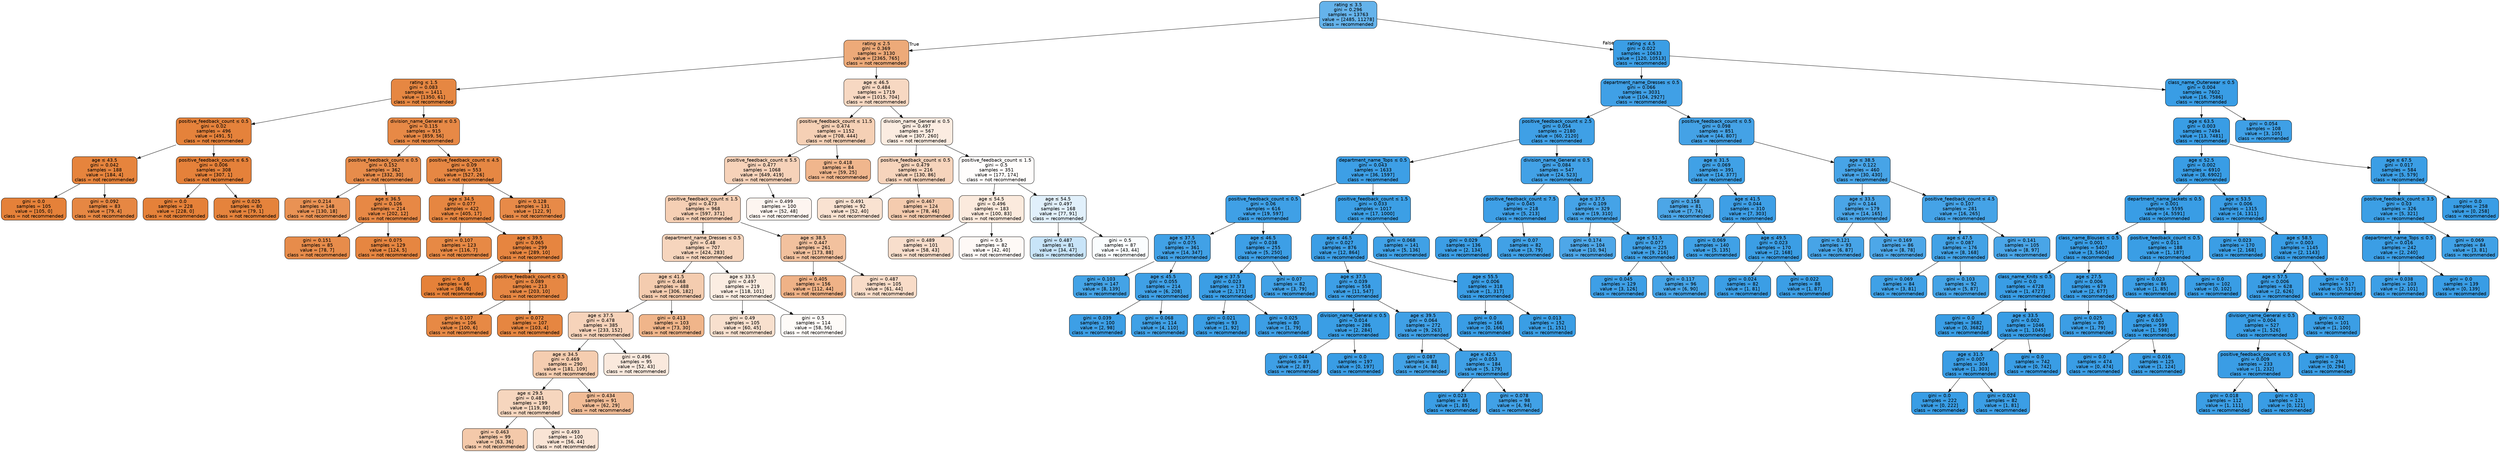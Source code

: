 digraph Tree {
node [shape=box, style="filled, rounded", color="black", fontname=helvetica] ;
edge [fontname=helvetica] ;
0 [label=<rating &le; 3.5<br/>gini = 0.296<br/>samples = 13763<br/>value = [2485, 11278]<br/>class = recommended>, fillcolor="#65b3eb"] ;
1 [label=<rating &le; 2.5<br/>gini = 0.369<br/>samples = 3130<br/>value = [2365, 765]<br/>class = not recommended>, fillcolor="#edaa79"] ;
0 -> 1 [labeldistance=2.5, labelangle=45, headlabel="True"] ;
2 [label=<rating &le; 1.5<br/>gini = 0.083<br/>samples = 1411<br/>value = [1350, 61]<br/>class = not recommended>, fillcolor="#e68742"] ;
1 -> 2 ;
3 [label=<positive_feedback_count &le; 0.5<br/>gini = 0.02<br/>samples = 496<br/>value = [491, 5]<br/>class = not recommended>, fillcolor="#e5823b"] ;
2 -> 3 ;
4 [label=<age &le; 43.5<br/>gini = 0.042<br/>samples = 188<br/>value = [184, 4]<br/>class = not recommended>, fillcolor="#e6843d"] ;
3 -> 4 ;
5 [label=<gini = 0.0<br/>samples = 105<br/>value = [105, 0]<br/>class = not recommended>, fillcolor="#e58139"] ;
4 -> 5 ;
6 [label=<gini = 0.092<br/>samples = 83<br/>value = [79, 4]<br/>class = not recommended>, fillcolor="#e68743"] ;
4 -> 6 ;
7 [label=<positive_feedback_count &le; 6.5<br/>gini = 0.006<br/>samples = 308<br/>value = [307, 1]<br/>class = not recommended>, fillcolor="#e5813a"] ;
3 -> 7 ;
8 [label=<gini = 0.0<br/>samples = 228<br/>value = [228, 0]<br/>class = not recommended>, fillcolor="#e58139"] ;
7 -> 8 ;
9 [label=<gini = 0.025<br/>samples = 80<br/>value = [79, 1]<br/>class = not recommended>, fillcolor="#e5833c"] ;
7 -> 9 ;
10 [label=<division_name_General &le; 0.5<br/>gini = 0.115<br/>samples = 915<br/>value = [859, 56]<br/>class = not recommended>, fillcolor="#e78946"] ;
2 -> 10 ;
11 [label=<positive_feedback_count &le; 0.5<br/>gini = 0.152<br/>samples = 362<br/>value = [332, 30]<br/>class = not recommended>, fillcolor="#e78c4b"] ;
10 -> 11 ;
12 [label=<gini = 0.214<br/>samples = 148<br/>value = [130, 18]<br/>class = not recommended>, fillcolor="#e99254"] ;
11 -> 12 ;
13 [label=<age &le; 36.5<br/>gini = 0.106<br/>samples = 214<br/>value = [202, 12]<br/>class = not recommended>, fillcolor="#e78845"] ;
11 -> 13 ;
14 [label=<gini = 0.151<br/>samples = 85<br/>value = [78, 7]<br/>class = not recommended>, fillcolor="#e78c4b"] ;
13 -> 14 ;
15 [label=<gini = 0.075<br/>samples = 129<br/>value = [124, 5]<br/>class = not recommended>, fillcolor="#e68641"] ;
13 -> 15 ;
16 [label=<positive_feedback_count &le; 4.5<br/>gini = 0.09<br/>samples = 553<br/>value = [527, 26]<br/>class = not recommended>, fillcolor="#e68743"] ;
10 -> 16 ;
17 [label=<age &le; 34.5<br/>gini = 0.077<br/>samples = 422<br/>value = [405, 17]<br/>class = not recommended>, fillcolor="#e68641"] ;
16 -> 17 ;
18 [label=<gini = 0.107<br/>samples = 123<br/>value = [116, 7]<br/>class = not recommended>, fillcolor="#e78945"] ;
17 -> 18 ;
19 [label=<age &le; 39.5<br/>gini = 0.065<br/>samples = 299<br/>value = [289, 10]<br/>class = not recommended>, fillcolor="#e68540"] ;
17 -> 19 ;
20 [label=<gini = 0.0<br/>samples = 86<br/>value = [86, 0]<br/>class = not recommended>, fillcolor="#e58139"] ;
19 -> 20 ;
21 [label=<positive_feedback_count &le; 0.5<br/>gini = 0.089<br/>samples = 213<br/>value = [203, 10]<br/>class = not recommended>, fillcolor="#e68743"] ;
19 -> 21 ;
22 [label=<gini = 0.107<br/>samples = 106<br/>value = [100, 6]<br/>class = not recommended>, fillcolor="#e78945"] ;
21 -> 22 ;
23 [label=<gini = 0.072<br/>samples = 107<br/>value = [103, 4]<br/>class = not recommended>, fillcolor="#e68641"] ;
21 -> 23 ;
24 [label=<gini = 0.128<br/>samples = 131<br/>value = [122, 9]<br/>class = not recommended>, fillcolor="#e78a48"] ;
16 -> 24 ;
25 [label=<age &le; 46.5<br/>gini = 0.484<br/>samples = 1719<br/>value = [1015, 704]<br/>class = not recommended>, fillcolor="#f7d8c2"] ;
1 -> 25 ;
26 [label=<positive_feedback_count &le; 11.5<br/>gini = 0.474<br/>samples = 1152<br/>value = [708, 444]<br/>class = not recommended>, fillcolor="#f5d0b5"] ;
25 -> 26 ;
27 [label=<positive_feedback_count &le; 5.5<br/>gini = 0.477<br/>samples = 1068<br/>value = [649, 419]<br/>class = not recommended>, fillcolor="#f6d2b9"] ;
26 -> 27 ;
28 [label=<positive_feedback_count &le; 1.5<br/>gini = 0.473<br/>samples = 968<br/>value = [597, 371]<br/>class = not recommended>, fillcolor="#f5cfb4"] ;
27 -> 28 ;
29 [label=<department_name_Dresses &le; 0.5<br/>gini = 0.48<br/>samples = 707<br/>value = [424, 283]<br/>class = not recommended>, fillcolor="#f6d5bd"] ;
28 -> 29 ;
30 [label=<age &le; 41.5<br/>gini = 0.468<br/>samples = 488<br/>value = [306, 182]<br/>class = not recommended>, fillcolor="#f4ccaf"] ;
29 -> 30 ;
31 [label=<age &le; 37.5<br/>gini = 0.478<br/>samples = 385<br/>value = [233, 152]<br/>class = not recommended>, fillcolor="#f6d3ba"] ;
30 -> 31 ;
32 [label=<age &le; 34.5<br/>gini = 0.469<br/>samples = 290<br/>value = [181, 109]<br/>class = not recommended>, fillcolor="#f5cdb0"] ;
31 -> 32 ;
33 [label=<age &le; 29.5<br/>gini = 0.481<br/>samples = 199<br/>value = [119, 80]<br/>class = not recommended>, fillcolor="#f6d6be"] ;
32 -> 33 ;
34 [label=<gini = 0.463<br/>samples = 99<br/>value = [63, 36]<br/>class = not recommended>, fillcolor="#f4c9aa"] ;
33 -> 34 ;
35 [label=<gini = 0.493<br/>samples = 100<br/>value = [56, 44]<br/>class = not recommended>, fillcolor="#f9e4d5"] ;
33 -> 35 ;
36 [label=<gini = 0.434<br/>samples = 91<br/>value = [62, 29]<br/>class = not recommended>, fillcolor="#f1bc96"] ;
32 -> 36 ;
37 [label=<gini = 0.496<br/>samples = 95<br/>value = [52, 43]<br/>class = not recommended>, fillcolor="#fae9dd"] ;
31 -> 37 ;
38 [label=<gini = 0.413<br/>samples = 103<br/>value = [73, 30]<br/>class = not recommended>, fillcolor="#f0b58a"] ;
30 -> 38 ;
39 [label=<age &le; 33.5<br/>gini = 0.497<br/>samples = 219<br/>value = [118, 101]<br/>class = not recommended>, fillcolor="#fbede2"] ;
29 -> 39 ;
40 [label=<gini = 0.49<br/>samples = 105<br/>value = [60, 45]<br/>class = not recommended>, fillcolor="#f8e0ce"] ;
39 -> 40 ;
41 [label=<gini = 0.5<br/>samples = 114<br/>value = [58, 56]<br/>class = not recommended>, fillcolor="#fefbf8"] ;
39 -> 41 ;
42 [label=<age &le; 38.5<br/>gini = 0.447<br/>samples = 261<br/>value = [173, 88]<br/>class = not recommended>, fillcolor="#f2c19e"] ;
28 -> 42 ;
43 [label=<gini = 0.405<br/>samples = 156<br/>value = [112, 44]<br/>class = not recommended>, fillcolor="#efb287"] ;
42 -> 43 ;
44 [label=<gini = 0.487<br/>samples = 105<br/>value = [61, 44]<br/>class = not recommended>, fillcolor="#f8dcc8"] ;
42 -> 44 ;
45 [label=<gini = 0.499<br/>samples = 100<br/>value = [52, 48]<br/>class = not recommended>, fillcolor="#fdf5f0"] ;
27 -> 45 ;
46 [label=<gini = 0.418<br/>samples = 84<br/>value = [59, 25]<br/>class = not recommended>, fillcolor="#f0b68d"] ;
26 -> 46 ;
47 [label=<division_name_General &le; 0.5<br/>gini = 0.497<br/>samples = 567<br/>value = [307, 260]<br/>class = not recommended>, fillcolor="#fbece1"] ;
25 -> 47 ;
48 [label=<positive_feedback_count &le; 0.5<br/>gini = 0.479<br/>samples = 216<br/>value = [130, 86]<br/>class = not recommended>, fillcolor="#f6d4bc"] ;
47 -> 48 ;
49 [label=<gini = 0.491<br/>samples = 92<br/>value = [52, 40]<br/>class = not recommended>, fillcolor="#f9e2d1"] ;
48 -> 49 ;
50 [label=<gini = 0.467<br/>samples = 124<br/>value = [78, 46]<br/>class = not recommended>, fillcolor="#f4cbae"] ;
48 -> 50 ;
51 [label=<positive_feedback_count &le; 1.5<br/>gini = 0.5<br/>samples = 351<br/>value = [177, 174]<br/>class = not recommended>, fillcolor="#fffdfc"] ;
47 -> 51 ;
52 [label=<age &le; 54.5<br/>gini = 0.496<br/>samples = 183<br/>value = [100, 83]<br/>class = not recommended>, fillcolor="#fbeadd"] ;
51 -> 52 ;
53 [label=<gini = 0.489<br/>samples = 101<br/>value = [58, 43]<br/>class = not recommended>, fillcolor="#f8decc"] ;
52 -> 53 ;
54 [label=<gini = 0.5<br/>samples = 82<br/>value = [42, 40]<br/>class = not recommended>, fillcolor="#fef9f6"] ;
52 -> 54 ;
55 [label=<age &le; 54.5<br/>gini = 0.497<br/>samples = 168<br/>value = [77, 91]<br/>class = recommended>, fillcolor="#e1f0fb"] ;
51 -> 55 ;
56 [label=<gini = 0.487<br/>samples = 81<br/>value = [34, 47]<br/>class = recommended>, fillcolor="#c8e4f8"] ;
55 -> 56 ;
57 [label=<gini = 0.5<br/>samples = 87<br/>value = [43, 44]<br/>class = recommended>, fillcolor="#fafdfe"] ;
55 -> 57 ;
58 [label=<rating &le; 4.5<br/>gini = 0.022<br/>samples = 10633<br/>value = [120, 10513]<br/>class = recommended>, fillcolor="#3b9ee5"] ;
0 -> 58 [labeldistance=2.5, labelangle=-45, headlabel="False"] ;
59 [label=<department_name_Dresses &le; 0.5<br/>gini = 0.066<br/>samples = 3031<br/>value = [104, 2927]<br/>class = recommended>, fillcolor="#40a0e6"] ;
58 -> 59 ;
60 [label=<positive_feedback_count &le; 2.5<br/>gini = 0.054<br/>samples = 2180<br/>value = [60, 2120]<br/>class = recommended>, fillcolor="#3fa0e6"] ;
59 -> 60 ;
61 [label=<department_name_Tops &le; 0.5<br/>gini = 0.043<br/>samples = 1633<br/>value = [36, 1597]<br/>class = recommended>, fillcolor="#3d9fe6"] ;
60 -> 61 ;
62 [label=<positive_feedback_count &le; 0.5<br/>gini = 0.06<br/>samples = 616<br/>value = [19, 597]<br/>class = recommended>, fillcolor="#3fa0e6"] ;
61 -> 62 ;
63 [label=<age &le; 37.5<br/>gini = 0.075<br/>samples = 361<br/>value = [14, 347]<br/>class = recommended>, fillcolor="#41a1e6"] ;
62 -> 63 ;
64 [label=<gini = 0.103<br/>samples = 147<br/>value = [8, 139]<br/>class = recommended>, fillcolor="#44a3e6"] ;
63 -> 64 ;
65 [label=<age &le; 45.5<br/>gini = 0.055<br/>samples = 214<br/>value = [6, 208]<br/>class = recommended>, fillcolor="#3fa0e6"] ;
63 -> 65 ;
66 [label=<gini = 0.039<br/>samples = 100<br/>value = [2, 98]<br/>class = recommended>, fillcolor="#3d9fe6"] ;
65 -> 66 ;
67 [label=<gini = 0.068<br/>samples = 114<br/>value = [4, 110]<br/>class = recommended>, fillcolor="#40a1e6"] ;
65 -> 67 ;
68 [label=<age &le; 46.5<br/>gini = 0.038<br/>samples = 255<br/>value = [5, 250]<br/>class = recommended>, fillcolor="#3d9fe6"] ;
62 -> 68 ;
69 [label=<age &le; 37.5<br/>gini = 0.023<br/>samples = 173<br/>value = [2, 171]<br/>class = recommended>, fillcolor="#3b9ee5"] ;
68 -> 69 ;
70 [label=<gini = 0.021<br/>samples = 93<br/>value = [1, 92]<br/>class = recommended>, fillcolor="#3b9ee5"] ;
69 -> 70 ;
71 [label=<gini = 0.025<br/>samples = 80<br/>value = [1, 79]<br/>class = recommended>, fillcolor="#3c9ee5"] ;
69 -> 71 ;
72 [label=<gini = 0.07<br/>samples = 82<br/>value = [3, 79]<br/>class = recommended>, fillcolor="#41a1e6"] ;
68 -> 72 ;
73 [label=<positive_feedback_count &le; 1.5<br/>gini = 0.033<br/>samples = 1017<br/>value = [17, 1000]<br/>class = recommended>, fillcolor="#3c9fe5"] ;
61 -> 73 ;
74 [label=<age &le; 46.5<br/>gini = 0.027<br/>samples = 876<br/>value = [12, 864]<br/>class = recommended>, fillcolor="#3c9ee5"] ;
73 -> 74 ;
75 [label=<age &le; 37.5<br/>gini = 0.039<br/>samples = 558<br/>value = [11, 547]<br/>class = recommended>, fillcolor="#3d9fe6"] ;
74 -> 75 ;
76 [label=<division_name_General &le; 0.5<br/>gini = 0.014<br/>samples = 286<br/>value = [2, 284]<br/>class = recommended>, fillcolor="#3a9ee5"] ;
75 -> 76 ;
77 [label=<gini = 0.044<br/>samples = 89<br/>value = [2, 87]<br/>class = recommended>, fillcolor="#3e9fe6"] ;
76 -> 77 ;
78 [label=<gini = 0.0<br/>samples = 197<br/>value = [0, 197]<br/>class = recommended>, fillcolor="#399de5"] ;
76 -> 78 ;
79 [label=<age &le; 39.5<br/>gini = 0.064<br/>samples = 272<br/>value = [9, 263]<br/>class = recommended>, fillcolor="#40a0e6"] ;
75 -> 79 ;
80 [label=<gini = 0.087<br/>samples = 88<br/>value = [4, 84]<br/>class = recommended>, fillcolor="#42a2e6"] ;
79 -> 80 ;
81 [label=<age &le; 42.5<br/>gini = 0.053<br/>samples = 184<br/>value = [5, 179]<br/>class = recommended>, fillcolor="#3fa0e6"] ;
79 -> 81 ;
82 [label=<gini = 0.023<br/>samples = 86<br/>value = [1, 85]<br/>class = recommended>, fillcolor="#3b9ee5"] ;
81 -> 82 ;
83 [label=<gini = 0.078<br/>samples = 98<br/>value = [4, 94]<br/>class = recommended>, fillcolor="#41a1e6"] ;
81 -> 83 ;
84 [label=<age &le; 55.5<br/>gini = 0.006<br/>samples = 318<br/>value = [1, 317]<br/>class = recommended>, fillcolor="#3a9de5"] ;
74 -> 84 ;
85 [label=<gini = 0.0<br/>samples = 166<br/>value = [0, 166]<br/>class = recommended>, fillcolor="#399de5"] ;
84 -> 85 ;
86 [label=<gini = 0.013<br/>samples = 152<br/>value = [1, 151]<br/>class = recommended>, fillcolor="#3a9ee5"] ;
84 -> 86 ;
87 [label=<gini = 0.068<br/>samples = 141<br/>value = [5, 136]<br/>class = recommended>, fillcolor="#40a1e6"] ;
73 -> 87 ;
88 [label=<division_name_General &le; 0.5<br/>gini = 0.084<br/>samples = 547<br/>value = [24, 523]<br/>class = recommended>, fillcolor="#42a1e6"] ;
60 -> 88 ;
89 [label=<positive_feedback_count &le; 7.5<br/>gini = 0.045<br/>samples = 218<br/>value = [5, 213]<br/>class = recommended>, fillcolor="#3e9fe6"] ;
88 -> 89 ;
90 [label=<gini = 0.029<br/>samples = 136<br/>value = [2, 134]<br/>class = recommended>, fillcolor="#3c9ee5"] ;
89 -> 90 ;
91 [label=<gini = 0.07<br/>samples = 82<br/>value = [3, 79]<br/>class = recommended>, fillcolor="#41a1e6"] ;
89 -> 91 ;
92 [label=<age &le; 37.5<br/>gini = 0.109<br/>samples = 329<br/>value = [19, 310]<br/>class = recommended>, fillcolor="#45a3e7"] ;
88 -> 92 ;
93 [label=<gini = 0.174<br/>samples = 104<br/>value = [10, 94]<br/>class = recommended>, fillcolor="#4ea7e8"] ;
92 -> 93 ;
94 [label=<age &le; 51.5<br/>gini = 0.077<br/>samples = 225<br/>value = [9, 216]<br/>class = recommended>, fillcolor="#41a1e6"] ;
92 -> 94 ;
95 [label=<gini = 0.045<br/>samples = 129<br/>value = [3, 126]<br/>class = recommended>, fillcolor="#3e9fe6"] ;
94 -> 95 ;
96 [label=<gini = 0.117<br/>samples = 96<br/>value = [6, 90]<br/>class = recommended>, fillcolor="#46a4e7"] ;
94 -> 96 ;
97 [label=<positive_feedback_count &le; 0.5<br/>gini = 0.098<br/>samples = 851<br/>value = [44, 807]<br/>class = recommended>, fillcolor="#44a2e6"] ;
59 -> 97 ;
98 [label=<age &le; 31.5<br/>gini = 0.069<br/>samples = 391<br/>value = [14, 377]<br/>class = recommended>, fillcolor="#40a1e6"] ;
97 -> 98 ;
99 [label=<gini = 0.158<br/>samples = 81<br/>value = [7, 74]<br/>class = recommended>, fillcolor="#4ca6e7"] ;
98 -> 99 ;
100 [label=<age &le; 41.5<br/>gini = 0.044<br/>samples = 310<br/>value = [7, 303]<br/>class = recommended>, fillcolor="#3e9fe6"] ;
98 -> 100 ;
101 [label=<gini = 0.069<br/>samples = 140<br/>value = [5, 135]<br/>class = recommended>, fillcolor="#40a1e6"] ;
100 -> 101 ;
102 [label=<age &le; 49.5<br/>gini = 0.023<br/>samples = 170<br/>value = [2, 168]<br/>class = recommended>, fillcolor="#3b9ee5"] ;
100 -> 102 ;
103 [label=<gini = 0.024<br/>samples = 82<br/>value = [1, 81]<br/>class = recommended>, fillcolor="#3b9ee5"] ;
102 -> 103 ;
104 [label=<gini = 0.022<br/>samples = 88<br/>value = [1, 87]<br/>class = recommended>, fillcolor="#3b9ee5"] ;
102 -> 104 ;
105 [label=<age &le; 38.5<br/>gini = 0.122<br/>samples = 460<br/>value = [30, 430]<br/>class = recommended>, fillcolor="#47a4e7"] ;
97 -> 105 ;
106 [label=<age &le; 33.5<br/>gini = 0.144<br/>samples = 179<br/>value = [14, 165]<br/>class = recommended>, fillcolor="#4aa5e7"] ;
105 -> 106 ;
107 [label=<gini = 0.121<br/>samples = 93<br/>value = [6, 87]<br/>class = recommended>, fillcolor="#47a4e7"] ;
106 -> 107 ;
108 [label=<gini = 0.169<br/>samples = 86<br/>value = [8, 78]<br/>class = recommended>, fillcolor="#4da7e8"] ;
106 -> 108 ;
109 [label=<positive_feedback_count &le; 4.5<br/>gini = 0.107<br/>samples = 281<br/>value = [16, 265]<br/>class = recommended>, fillcolor="#45a3e7"] ;
105 -> 109 ;
110 [label=<age &le; 47.5<br/>gini = 0.087<br/>samples = 176<br/>value = [8, 168]<br/>class = recommended>, fillcolor="#42a2e6"] ;
109 -> 110 ;
111 [label=<gini = 0.069<br/>samples = 84<br/>value = [3, 81]<br/>class = recommended>, fillcolor="#40a1e6"] ;
110 -> 111 ;
112 [label=<gini = 0.103<br/>samples = 92<br/>value = [5, 87]<br/>class = recommended>, fillcolor="#44a3e6"] ;
110 -> 112 ;
113 [label=<gini = 0.141<br/>samples = 105<br/>value = [8, 97]<br/>class = recommended>, fillcolor="#49a5e7"] ;
109 -> 113 ;
114 [label=<class_name_Outerwear &le; 0.5<br/>gini = 0.004<br/>samples = 7602<br/>value = [16, 7586]<br/>class = recommended>, fillcolor="#399de5"] ;
58 -> 114 ;
115 [label=<age &le; 63.5<br/>gini = 0.003<br/>samples = 7494<br/>value = [13, 7481]<br/>class = recommended>, fillcolor="#399de5"] ;
114 -> 115 ;
116 [label=<age &le; 52.5<br/>gini = 0.002<br/>samples = 6910<br/>value = [8, 6902]<br/>class = recommended>, fillcolor="#399de5"] ;
115 -> 116 ;
117 [label=<department_name_Jackets &le; 0.5<br/>gini = 0.001<br/>samples = 5595<br/>value = [4, 5591]<br/>class = recommended>, fillcolor="#399de5"] ;
116 -> 117 ;
118 [label=<class_name_Blouses &le; 0.5<br/>gini = 0.001<br/>samples = 5407<br/>value = [3, 5404]<br/>class = recommended>, fillcolor="#399de5"] ;
117 -> 118 ;
119 [label=<class_name_Knits &le; 0.5<br/>gini = 0.0<br/>samples = 4728<br/>value = [1, 4727]<br/>class = recommended>, fillcolor="#399de5"] ;
118 -> 119 ;
120 [label=<gini = 0.0<br/>samples = 3682<br/>value = [0, 3682]<br/>class = recommended>, fillcolor="#399de5"] ;
119 -> 120 ;
121 [label=<age &le; 33.5<br/>gini = 0.002<br/>samples = 1046<br/>value = [1, 1045]<br/>class = recommended>, fillcolor="#399de5"] ;
119 -> 121 ;
122 [label=<age &le; 31.5<br/>gini = 0.007<br/>samples = 304<br/>value = [1, 303]<br/>class = recommended>, fillcolor="#3a9de5"] ;
121 -> 122 ;
123 [label=<gini = 0.0<br/>samples = 222<br/>value = [0, 222]<br/>class = recommended>, fillcolor="#399de5"] ;
122 -> 123 ;
124 [label=<gini = 0.024<br/>samples = 82<br/>value = [1, 81]<br/>class = recommended>, fillcolor="#3b9ee5"] ;
122 -> 124 ;
125 [label=<gini = 0.0<br/>samples = 742<br/>value = [0, 742]<br/>class = recommended>, fillcolor="#399de5"] ;
121 -> 125 ;
126 [label=<age &le; 27.5<br/>gini = 0.006<br/>samples = 679<br/>value = [2, 677]<br/>class = recommended>, fillcolor="#3a9de5"] ;
118 -> 126 ;
127 [label=<gini = 0.025<br/>samples = 80<br/>value = [1, 79]<br/>class = recommended>, fillcolor="#3c9ee5"] ;
126 -> 127 ;
128 [label=<age &le; 46.5<br/>gini = 0.003<br/>samples = 599<br/>value = [1, 598]<br/>class = recommended>, fillcolor="#399de5"] ;
126 -> 128 ;
129 [label=<gini = 0.0<br/>samples = 474<br/>value = [0, 474]<br/>class = recommended>, fillcolor="#399de5"] ;
128 -> 129 ;
130 [label=<gini = 0.016<br/>samples = 125<br/>value = [1, 124]<br/>class = recommended>, fillcolor="#3b9ee5"] ;
128 -> 130 ;
131 [label=<positive_feedback_count &le; 0.5<br/>gini = 0.011<br/>samples = 188<br/>value = [1, 187]<br/>class = recommended>, fillcolor="#3a9ee5"] ;
117 -> 131 ;
132 [label=<gini = 0.023<br/>samples = 86<br/>value = [1, 85]<br/>class = recommended>, fillcolor="#3b9ee5"] ;
131 -> 132 ;
133 [label=<gini = 0.0<br/>samples = 102<br/>value = [0, 102]<br/>class = recommended>, fillcolor="#399de5"] ;
131 -> 133 ;
134 [label=<age &le; 53.5<br/>gini = 0.006<br/>samples = 1315<br/>value = [4, 1311]<br/>class = recommended>, fillcolor="#3a9de5"] ;
116 -> 134 ;
135 [label=<gini = 0.023<br/>samples = 170<br/>value = [2, 168]<br/>class = recommended>, fillcolor="#3b9ee5"] ;
134 -> 135 ;
136 [label=<age &le; 58.5<br/>gini = 0.003<br/>samples = 1145<br/>value = [2, 1143]<br/>class = recommended>, fillcolor="#399de5"] ;
134 -> 136 ;
137 [label=<age &le; 57.5<br/>gini = 0.006<br/>samples = 628<br/>value = [2, 626]<br/>class = recommended>, fillcolor="#3a9de5"] ;
136 -> 137 ;
138 [label=<division_name_General &le; 0.5<br/>gini = 0.004<br/>samples = 527<br/>value = [1, 526]<br/>class = recommended>, fillcolor="#399de5"] ;
137 -> 138 ;
139 [label=<positive_feedback_count &le; 0.5<br/>gini = 0.009<br/>samples = 233<br/>value = [1, 232]<br/>class = recommended>, fillcolor="#3a9de5"] ;
138 -> 139 ;
140 [label=<gini = 0.018<br/>samples = 112<br/>value = [1, 111]<br/>class = recommended>, fillcolor="#3b9ee5"] ;
139 -> 140 ;
141 [label=<gini = 0.0<br/>samples = 121<br/>value = [0, 121]<br/>class = recommended>, fillcolor="#399de5"] ;
139 -> 141 ;
142 [label=<gini = 0.0<br/>samples = 294<br/>value = [0, 294]<br/>class = recommended>, fillcolor="#399de5"] ;
138 -> 142 ;
143 [label=<gini = 0.02<br/>samples = 101<br/>value = [1, 100]<br/>class = recommended>, fillcolor="#3b9ee5"] ;
137 -> 143 ;
144 [label=<gini = 0.0<br/>samples = 517<br/>value = [0, 517]<br/>class = recommended>, fillcolor="#399de5"] ;
136 -> 144 ;
145 [label=<age &le; 67.5<br/>gini = 0.017<br/>samples = 584<br/>value = [5, 579]<br/>class = recommended>, fillcolor="#3b9ee5"] ;
115 -> 145 ;
146 [label=<positive_feedback_count &le; 3.5<br/>gini = 0.03<br/>samples = 326<br/>value = [5, 321]<br/>class = recommended>, fillcolor="#3c9fe5"] ;
145 -> 146 ;
147 [label=<department_name_Tops &le; 0.5<br/>gini = 0.016<br/>samples = 242<br/>value = [2, 240]<br/>class = recommended>, fillcolor="#3b9ee5"] ;
146 -> 147 ;
148 [label=<gini = 0.038<br/>samples = 103<br/>value = [2, 101]<br/>class = recommended>, fillcolor="#3d9fe6"] ;
147 -> 148 ;
149 [label=<gini = 0.0<br/>samples = 139<br/>value = [0, 139]<br/>class = recommended>, fillcolor="#399de5"] ;
147 -> 149 ;
150 [label=<gini = 0.069<br/>samples = 84<br/>value = [3, 81]<br/>class = recommended>, fillcolor="#40a1e6"] ;
146 -> 150 ;
151 [label=<gini = 0.0<br/>samples = 258<br/>value = [0, 258]<br/>class = recommended>, fillcolor="#399de5"] ;
145 -> 151 ;
152 [label=<gini = 0.054<br/>samples = 108<br/>value = [3, 105]<br/>class = recommended>, fillcolor="#3fa0e6"] ;
114 -> 152 ;
}